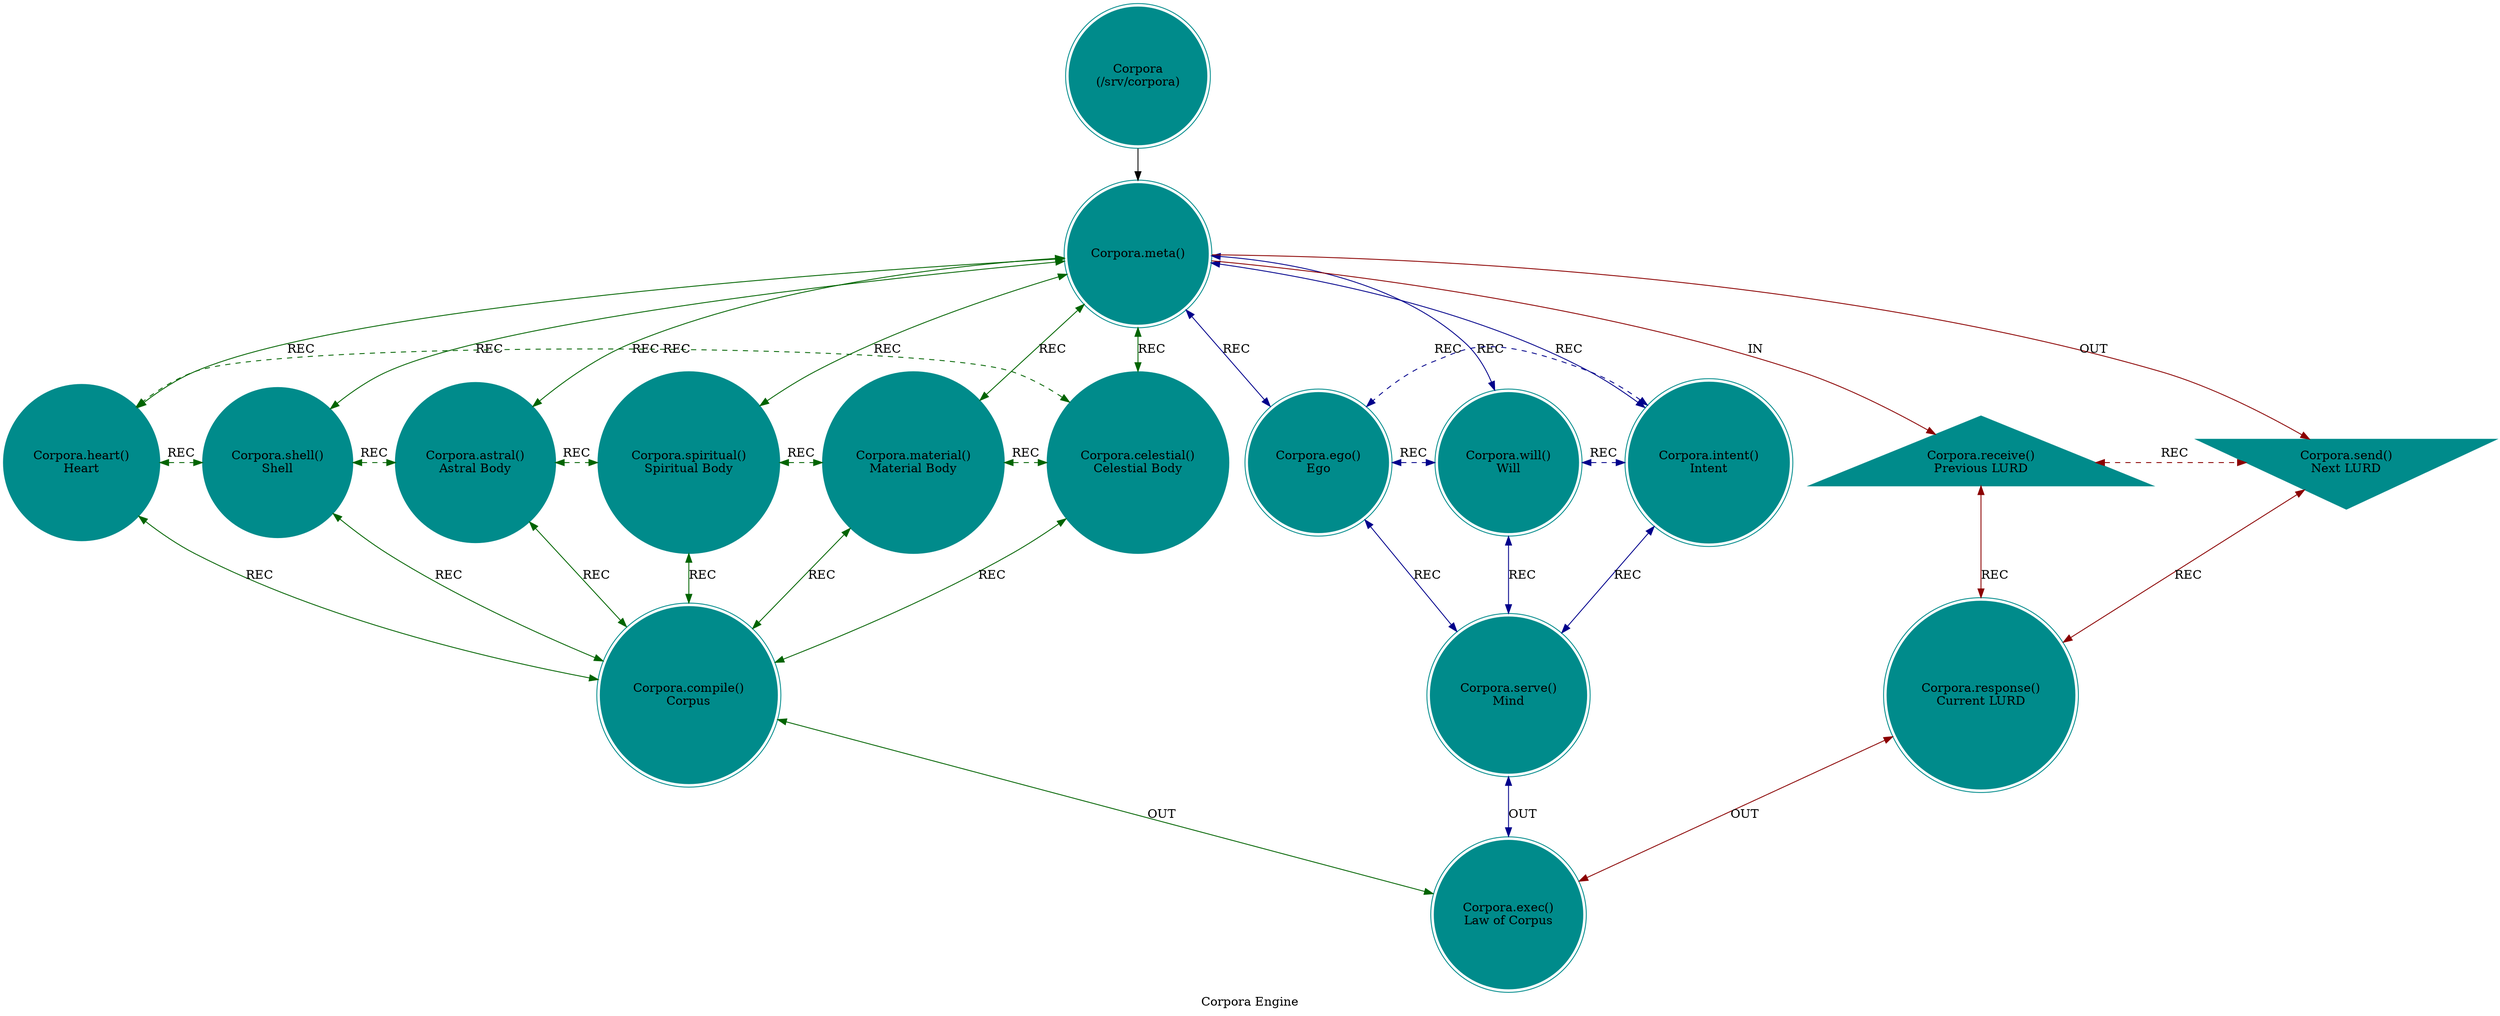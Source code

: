 digraph CorporaEngine {
    label = "Corpora Engine";
    style = filled;
    color = red;
    comment = "";
    node [shape = circle; style = filled; color = darkcyan;];
    
    spark_d_mythos_t [label = "Corpora\n(/srv/corpora)";shape = doublecircle;];
    
    // r0::meta();r1,r2,r4,r8,r7,r5;r3,r6,r;ra::receive(),rb::send(),rc::dispatch(),rd::commit(),re::serve(),rf::exec()
    spark_0_corpora_t [label = "Corpora.meta()";shape = doublecircle;comment = "";];
    spark_1_corpora_t [label = "Corpora.heart()\nHeart";shape = circle;comment = "";];
    spark_2_corpora_t [label = "Corpora.shell()\nShell";shape = circle;comment = "";];
    spark_4_corpora_t [label = "Corpora.astral()\nAstral Body";shape = circle;comment = "";];
    spark_8_corpora_t [label = "Corpora.spiritual()\nSpiritual Body";shape = circle;comment = "";];
    spark_7_corpora_t [label = "Corpora.material()\nMaterial Body";shape = circle;comment = "";];
    spark_5_corpora_t [label = "Corpora.celestial()\nCelestial Body";shape = circle;comment = "";];
    spark_3_corpora_t [label = "Corpora.ego()\nEgo";shape = doublecircle;comment = "";];
    spark_6_corpora_t [label = "Corpora.will()\nWill";shape = doublecircle;comment = "";];
    spark_9_corpora_t [label = "Corpora.intent()\nIntent";shape = doublecircle;comment = "";];
    spark_a_corpora_t [label = "Corpora.receive()\nPrevious LURD";shape = triangle;comment = "";];
    spark_b_corpora_t [label = "Corpora.send()\nNext LURD";shape = invtriangle;comment = "";];
    spark_c_corpora_t [label = "Corpora.response()\nCurrent LURD";shape = doublecircle;comment = "";];
    spark_d_corpora_t [label = "Corpora.compile()\nCorpus";shape = doublecircle;comment = "";];
    spark_e_corpora_t [label = "Corpora.serve()\nMind";shape = doublecircle;comment = "`/srv/corpora`";];
    spark_f_corpora_t [label = "Corpora.exec()\nLaw of Corpus";shape = doublecircle;comment = "";];
    
    // IN = Input
    // OUT = Output
    // REC = Recursion
    spark_d_mythos_t -> spark_0_corpora_t;
    
    spark_0_corpora_t -> spark_a_corpora_t [label = "IN"; color = darkred; comment = "";];
    spark_0_corpora_t -> spark_b_corpora_t [label = "OUT"; color = darkred; comment = "";];
    spark_0_corpora_t -> {spark_3_corpora_t spark_6_corpora_t spark_9_corpora_t} [label = "REC"; color = darkblue; comment = ""; dir = both;];
    spark_0_corpora_t -> {spark_1_corpora_t spark_2_corpora_t spark_4_corpora_t spark_8_corpora_t spark_7_corpora_t spark_5_corpora_t} [label = "REC"; color = darkgreen; comment = ""; dir = both;];
    
    {spark_a_corpora_t spark_b_corpora_t} -> spark_c_corpora_t [label = "REC"; color = darkred; comment = ""; dir = both;];
    {spark_1_corpora_t spark_2_corpora_t spark_4_corpora_t spark_8_corpora_t spark_7_corpora_t spark_5_corpora_t} -> spark_d_corpora_t [label = "REC"; color = darkgreen; comment = ""; dir = both;];
    {spark_3_corpora_t spark_6_corpora_t spark_9_corpora_t} -> spark_e_corpora_t [label = "REC"; color = darkblue; comment = ""; dir = both;];
    
    spark_1_corpora_t -> spark_2_corpora_t -> spark_4_corpora_t -> spark_8_corpora_t -> spark_7_corpora_t -> spark_5_corpora_t -> spark_1_corpora_t [label = "REC"; color = darkgreen; comment = ""; style = dashed; constraint = false; dir = both;];
    spark_3_corpora_t -> spark_6_corpora_t -> spark_9_corpora_t -> spark_3_corpora_t [label = "REC"; color = darkblue; comment = ""; style = dashed; constraint = false; dir = both;];
    spark_a_corpora_t -> spark_b_corpora_t [label = "REC"; color = darkred; comment = ""; constraint = false; style = dashed; dir = both;];
    
    spark_c_corpora_t -> spark_f_corpora_t [label = "OUT"; color = darkred; comment = ""; dir = both;];
    spark_d_corpora_t -> spark_f_corpora_t [label = "OUT"; color = darkgreen; comment = ""; dir = both;];
    spark_e_corpora_t -> spark_f_corpora_t [label = "OUT"; color = darkblue; comment = ""; dir = both;];
}